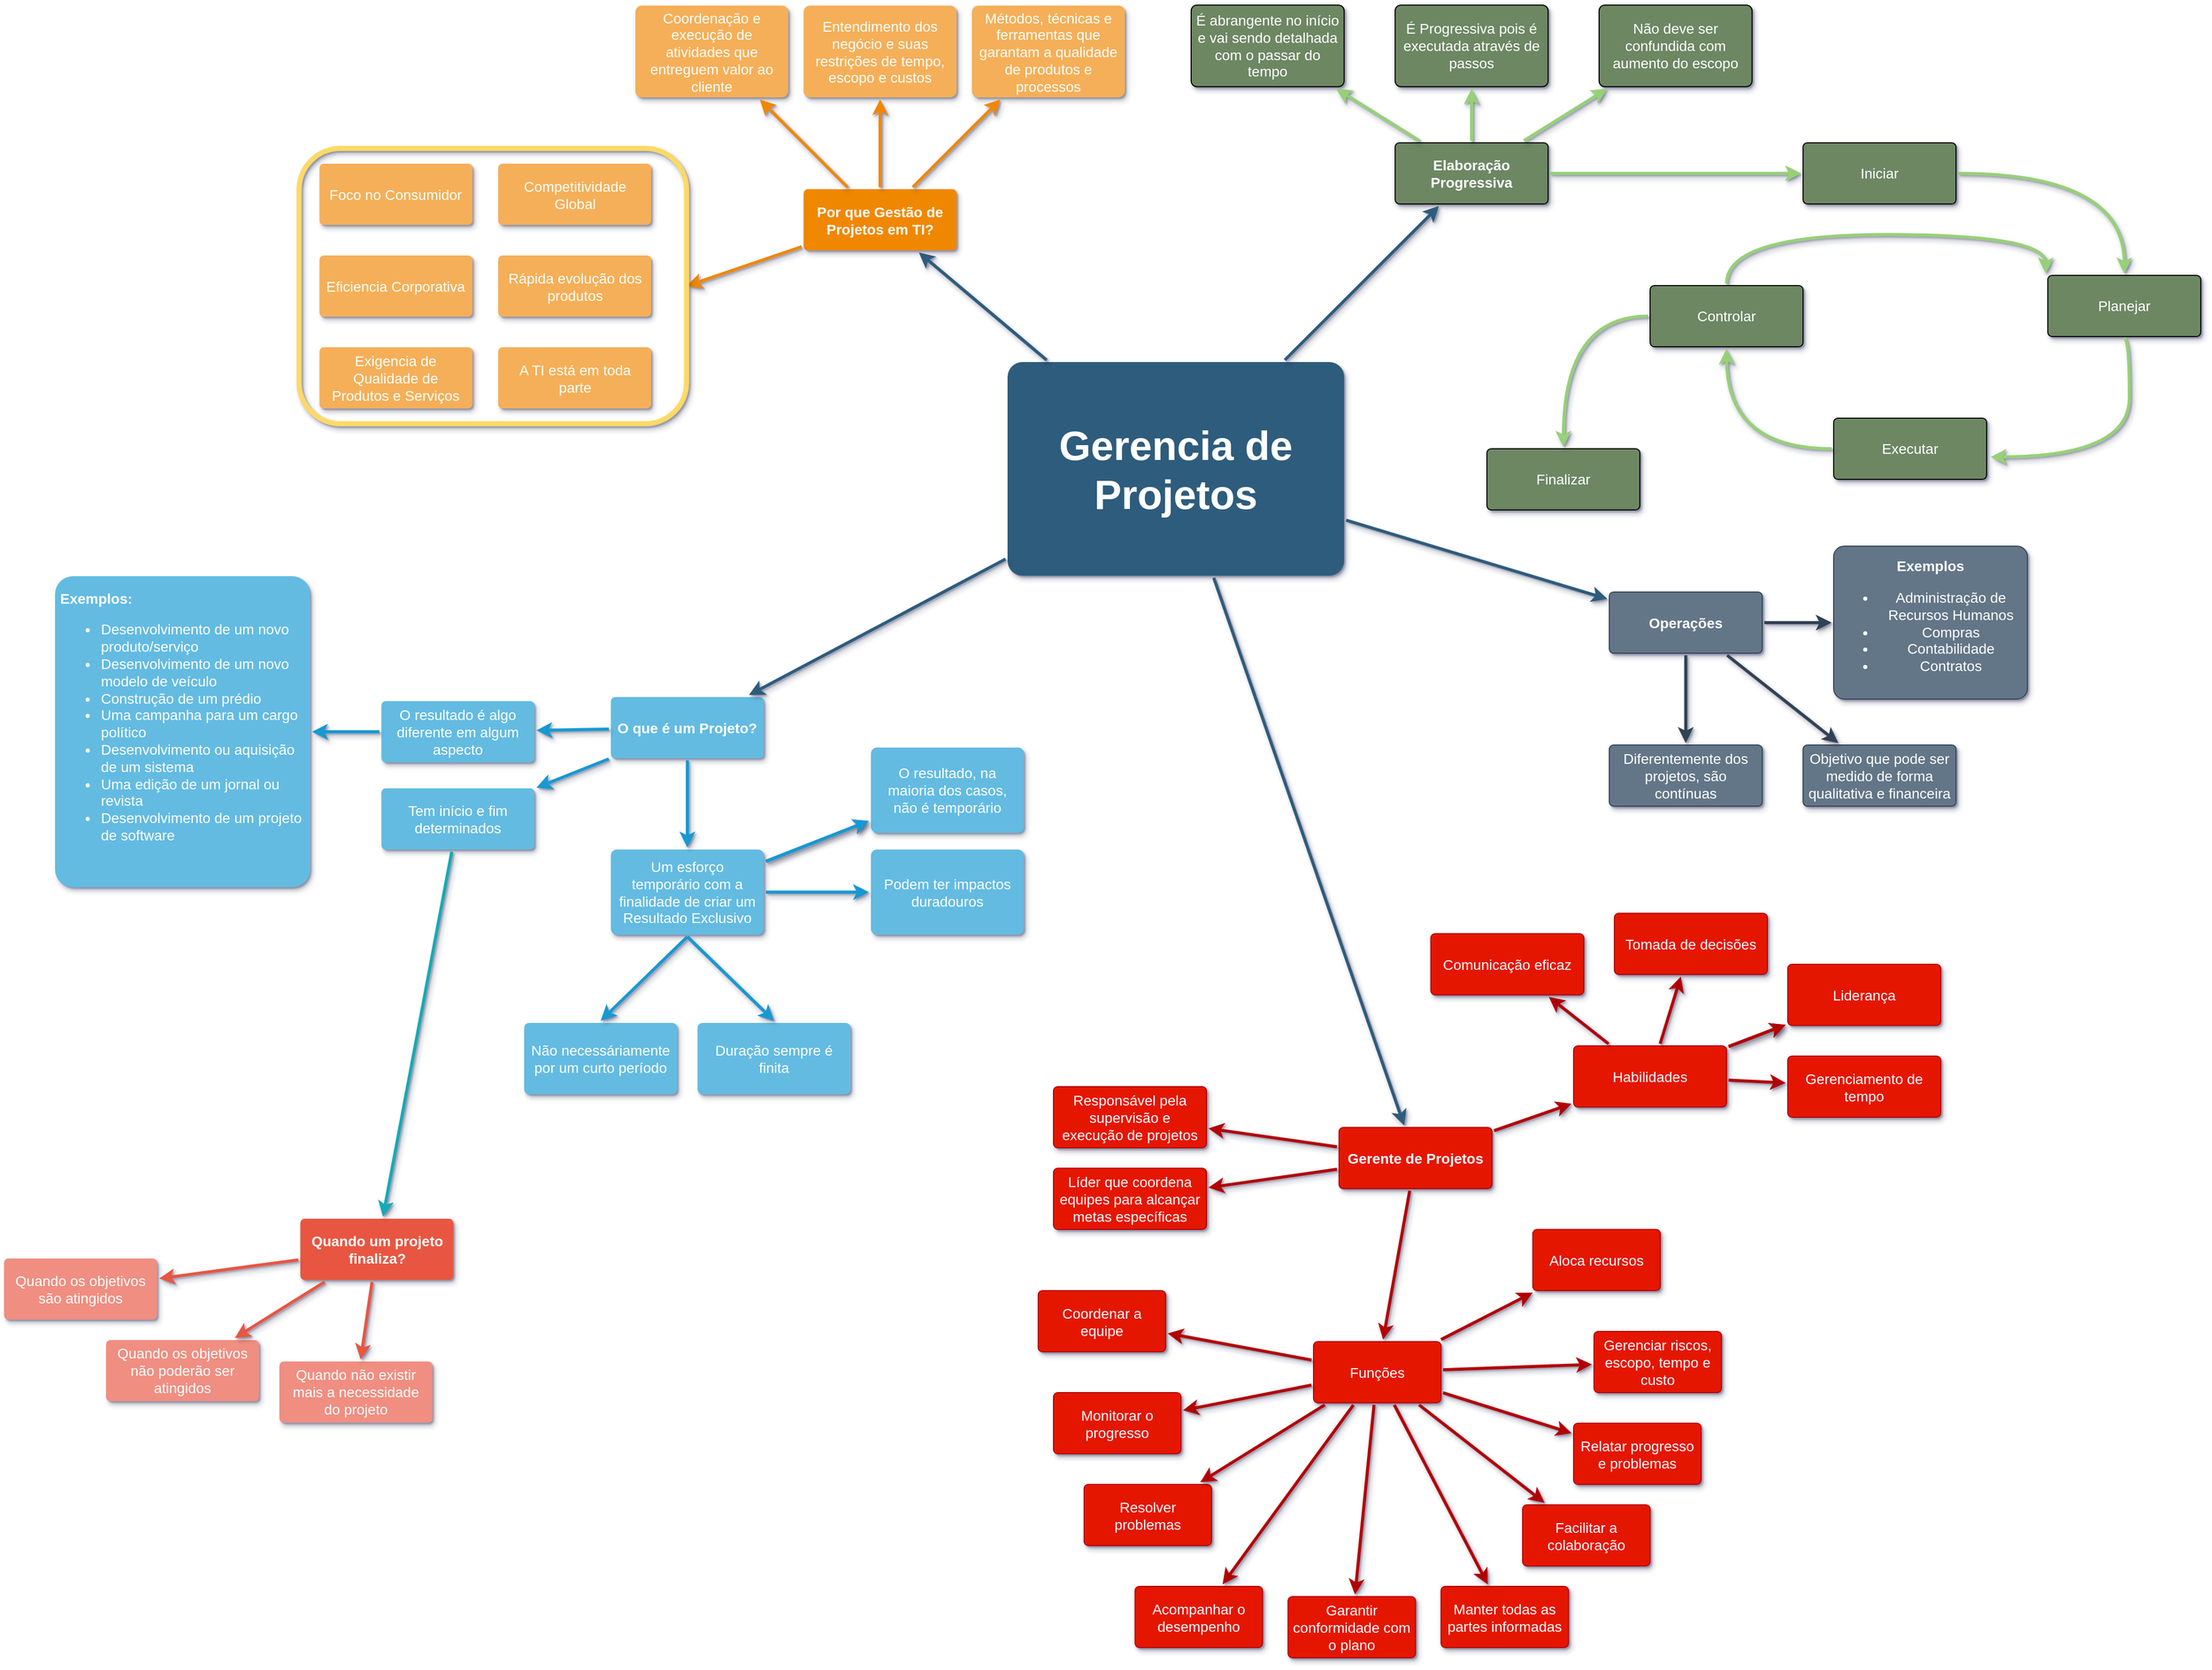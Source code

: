 <mxfile version="22.1.18" type="device">
  <diagram id="6a731a19-8d31-9384-78a2-239565b7b9f0" name="Page-1">
    <mxGraphModel dx="2989" dy="1757" grid="1" gridSize="10" guides="1" tooltips="1" connect="1" arrows="1" fold="1" page="1" pageScale="1" pageWidth="1169" pageHeight="827" background="none" math="0" shadow="1">
      <root>
        <mxCell id="0" />
        <mxCell id="1" parent="0" />
        <mxCell id="1764" value="Por que Gestão de Projetos em TI?" style="rounded=1;whiteSpace=wrap;html=1;shadow=1;labelBackgroundColor=none;strokeColor=none;strokeWidth=3;fillColor=#F08705;fontFamily=Helvetica;fontSize=14;fontColor=#FFFFFF;align=center;spacing=5;fontStyle=1;arcSize=7;perimeterSpacing=2;" parent="1" vertex="1">
          <mxGeometry x="-266" y="-619.5" width="150" height="60" as="geometry" />
        </mxCell>
        <mxCell id="1765" value="Entendimento dos negócio e suas restrições de tempo, escopo e custos" style="rounded=1;whiteSpace=wrap;html=1;shadow=1;labelBackgroundColor=none;strokeColor=none;strokeWidth=3;fillColor=#f5af58;fontFamily=Helvetica;fontSize=14;fontColor=#FFFFFF;align=center;spacing=5;arcSize=7;perimeterSpacing=2;" parent="1" vertex="1">
          <mxGeometry x="-266" y="-799.5" width="150" height="90" as="geometry" />
        </mxCell>
        <mxCell id="1766" value="" style="edgeStyle=none;rounded=0;jumpStyle=none;html=1;shadow=1;labelBackgroundColor=none;startArrow=none;startFill=0;endArrow=classic;endFill=1;jettySize=auto;orthogonalLoop=1;strokeColor=#F08705;strokeWidth=3;fontFamily=Helvetica;fontSize=14;fontColor=#FFFFFF;spacing=5;" parent="1" source="1764" target="1765" edge="1">
          <mxGeometry relative="1" as="geometry" />
        </mxCell>
        <mxCell id="1767" value="Coordenação e execução de atividades que entreguem valor ao cliente" style="rounded=1;whiteSpace=wrap;html=1;shadow=1;labelBackgroundColor=none;strokeColor=none;strokeWidth=3;fillColor=#f5af58;fontFamily=Helvetica;fontSize=14;fontColor=#FFFFFF;align=center;spacing=5;arcSize=7;perimeterSpacing=2;" parent="1" vertex="1">
          <mxGeometry x="-431" y="-799.5" width="150" height="90" as="geometry" />
        </mxCell>
        <mxCell id="1768" value="" style="edgeStyle=none;rounded=0;jumpStyle=none;html=1;shadow=1;labelBackgroundColor=none;startArrow=none;startFill=0;endArrow=classic;endFill=1;jettySize=auto;orthogonalLoop=1;strokeColor=#F08705;strokeWidth=3;fontFamily=Helvetica;fontSize=14;fontColor=#FFFFFF;spacing=5;" parent="1" source="1764" target="1767" edge="1">
          <mxGeometry relative="1" as="geometry" />
        </mxCell>
        <mxCell id="1770" value="" style="edgeStyle=none;rounded=0;jumpStyle=none;html=1;shadow=1;labelBackgroundColor=none;startArrow=none;startFill=0;endArrow=classic;endFill=1;jettySize=auto;orthogonalLoop=1;strokeColor=#F08705;strokeWidth=3;fontFamily=Helvetica;fontSize=14;fontColor=#FFFFFF;spacing=5;entryX=1;entryY=0.5;entryDx=0;entryDy=0;" parent="1" source="1764" target="CjOY5OqXpWPELGiu66PR-1822" edge="1">
          <mxGeometry relative="1" as="geometry" />
        </mxCell>
        <mxCell id="CjOY5OqXpWPELGiu66PR-1823" value="" style="group;shadow=1;" vertex="1" connectable="0" parent="1">
          <mxGeometry x="-760.75" y="-659.5" width="380" height="270" as="geometry" />
        </mxCell>
        <mxCell id="1769" value="A TI está em toda parte" style="rounded=1;whiteSpace=wrap;html=1;shadow=1;labelBackgroundColor=none;strokeColor=none;strokeWidth=3;fillColor=#f5af58;fontFamily=Helvetica;fontSize=14;fontColor=#FFFFFF;align=center;spacing=5;arcSize=7;perimeterSpacing=2;" parent="CjOY5OqXpWPELGiu66PR-1823" vertex="1">
          <mxGeometry x="195.25" y="195" width="150" height="60" as="geometry" />
        </mxCell>
        <mxCell id="CjOY5OqXpWPELGiu66PR-1817" value="Rápida evolução dos produtos" style="rounded=1;whiteSpace=wrap;html=1;shadow=1;labelBackgroundColor=none;strokeColor=none;strokeWidth=3;fillColor=#f5af58;fontFamily=Helvetica;fontSize=14;fontColor=#FFFFFF;align=center;spacing=5;arcSize=7;perimeterSpacing=2;" vertex="1" parent="CjOY5OqXpWPELGiu66PR-1823">
          <mxGeometry x="195.25" y="105" width="150" height="60" as="geometry" />
        </mxCell>
        <mxCell id="CjOY5OqXpWPELGiu66PR-1818" value="Competitividade Global" style="rounded=1;whiteSpace=wrap;html=1;shadow=1;labelBackgroundColor=none;strokeColor=none;strokeWidth=3;fillColor=#f5af58;fontFamily=Helvetica;fontSize=14;fontColor=#FFFFFF;align=center;spacing=5;arcSize=7;perimeterSpacing=2;" vertex="1" parent="CjOY5OqXpWPELGiu66PR-1823">
          <mxGeometry x="195.25" y="15" width="150" height="60" as="geometry" />
        </mxCell>
        <mxCell id="CjOY5OqXpWPELGiu66PR-1819" value="Exigencia de Qualidade de Produtos e Serviços" style="rounded=1;whiteSpace=wrap;html=1;shadow=1;labelBackgroundColor=none;strokeColor=none;strokeWidth=3;fillColor=#f5af58;fontFamily=Helvetica;fontSize=14;fontColor=#FFFFFF;align=center;spacing=5;arcSize=7;perimeterSpacing=2;" vertex="1" parent="CjOY5OqXpWPELGiu66PR-1823">
          <mxGeometry x="20" y="195" width="150" height="60" as="geometry" />
        </mxCell>
        <mxCell id="CjOY5OqXpWPELGiu66PR-1820" value="Eficiencia Corporativa" style="rounded=1;whiteSpace=wrap;html=1;shadow=1;labelBackgroundColor=none;strokeColor=none;strokeWidth=3;fillColor=#f5af58;fontFamily=Helvetica;fontSize=14;fontColor=#FFFFFF;align=center;spacing=5;arcSize=7;perimeterSpacing=2;" vertex="1" parent="CjOY5OqXpWPELGiu66PR-1823">
          <mxGeometry x="20" y="105" width="150" height="60" as="geometry" />
        </mxCell>
        <mxCell id="CjOY5OqXpWPELGiu66PR-1821" value="Foco no Consumidor" style="rounded=1;whiteSpace=wrap;html=1;shadow=1;labelBackgroundColor=none;strokeColor=none;strokeWidth=3;fillColor=#f5af58;fontFamily=Helvetica;fontSize=14;fontColor=#FFFFFF;align=center;spacing=5;arcSize=7;perimeterSpacing=2;" vertex="1" parent="CjOY5OqXpWPELGiu66PR-1823">
          <mxGeometry x="20" y="15" width="150" height="60" as="geometry" />
        </mxCell>
        <mxCell id="CjOY5OqXpWPELGiu66PR-1822" value="" style="rounded=1;whiteSpace=wrap;html=1;fontFamily=Helvetica;fontSize=14;fontColor=#FFFFFF;fillColor=none;strokeColor=#FFD966;strokeWidth=5;shadow=1;" vertex="1" parent="CjOY5OqXpWPELGiu66PR-1823">
          <mxGeometry width="380" height="270" as="geometry" />
        </mxCell>
        <mxCell id="CjOY5OqXpWPELGiu66PR-1826" value="Métodos, técnicas e ferramentas que garantam a qualidade de produtos e processos" style="rounded=1;whiteSpace=wrap;html=1;shadow=1;labelBackgroundColor=none;strokeColor=none;strokeWidth=3;fillColor=#f5af58;fontFamily=Helvetica;fontSize=14;fontColor=#FFFFFF;align=center;spacing=5;arcSize=7;perimeterSpacing=2;" vertex="1" parent="1">
          <mxGeometry x="-101" y="-799.5" width="150" height="90" as="geometry" />
        </mxCell>
        <mxCell id="CjOY5OqXpWPELGiu66PR-1827" style="edgeStyle=none;shape=connector;rounded=0;jumpStyle=none;orthogonalLoop=1;jettySize=auto;html=1;shadow=1;labelBackgroundColor=none;strokeColor=#F08705;strokeWidth=3;align=center;verticalAlign=middle;spacing=5;fontFamily=Helvetica;fontSize=14;fontColor=#FFFFFF;startArrow=none;startFill=0;endArrow=classic;fillColor=#b0e3e6;endFill=1;" edge="1" parent="1" source="1764" target="CjOY5OqXpWPELGiu66PR-1826">
          <mxGeometry relative="1" as="geometry" />
        </mxCell>
        <mxCell id="CjOY5OqXpWPELGiu66PR-1829" value="" style="group;shadow=1;" vertex="1" connectable="0" parent="1">
          <mxGeometry x="114" y="-800" width="990" height="590" as="geometry" />
        </mxCell>
        <mxCell id="1771" value="Elaboração Progressiva" style="rounded=1;whiteSpace=wrap;html=1;shadow=1;labelBackgroundColor=none;strokeColor=default;strokeWidth=1;fillColor=#6d8764;fontFamily=Helvetica;fontSize=14;align=center;spacing=5;fontStyle=1;arcSize=7;perimeterSpacing=2;fontColor=#ffffff;" parent="CjOY5OqXpWPELGiu66PR-1829" vertex="1">
          <mxGeometry x="200" y="135.0" width="150" height="60" as="geometry" />
        </mxCell>
        <mxCell id="1772" value="Iniciar" style="rounded=1;whiteSpace=wrap;html=1;shadow=1;labelBackgroundColor=none;strokeColor=default;strokeWidth=1;fillColor=#6d8764;fontFamily=Helvetica;fontSize=14;align=center;spacing=5;fontStyle=0;arcSize=7;perimeterSpacing=2;fontColor=#ffffff;" parent="CjOY5OqXpWPELGiu66PR-1829" vertex="1">
          <mxGeometry x="600" y="135" width="150" height="60" as="geometry" />
        </mxCell>
        <mxCell id="1773" value="" style="edgeStyle=orthogonalEdgeStyle;rounded=1;jumpStyle=none;html=1;shadow=1;labelBackgroundColor=none;startArrow=none;startFill=0;jettySize=auto;orthogonalLoop=1;strokeColor=#97D077;strokeWidth=3;fontFamily=Helvetica;fontSize=14;fontColor=#FFFFFF;spacing=5;fontStyle=1;fillColor=#6d8764;curved=1;exitX=1;exitY=0.5;exitDx=0;exitDy=0;" parent="CjOY5OqXpWPELGiu66PR-1829" source="1771" target="1772" edge="1">
          <mxGeometry relative="1" as="geometry">
            <mxPoint x="422" y="130.5" as="sourcePoint" />
          </mxGeometry>
        </mxCell>
        <mxCell id="1774" value="Planejar" style="rounded=1;whiteSpace=wrap;html=1;shadow=1;labelBackgroundColor=none;strokeColor=default;strokeWidth=1;fillColor=#6d8764;fontFamily=Helvetica;fontSize=14;align=center;spacing=5;fontStyle=0;arcSize=7;perimeterSpacing=2;fontColor=#ffffff;" parent="CjOY5OqXpWPELGiu66PR-1829" vertex="1">
          <mxGeometry x="840" y="265" width="150" height="60" as="geometry" />
        </mxCell>
        <mxCell id="CjOY5OqXpWPELGiu66PR-1795" style="edgeStyle=orthogonalEdgeStyle;shape=connector;rounded=1;jumpStyle=none;orthogonalLoop=1;jettySize=auto;html=1;shadow=1;labelBackgroundColor=none;strokeColor=#97D077;strokeWidth=3;align=center;verticalAlign=middle;spacing=5;fontFamily=Helvetica;fontSize=14;fontColor=#FFFFFF;startArrow=none;startFill=0;endArrow=classic;fillColor=#6d8764;exitX=1;exitY=0.5;exitDx=0;exitDy=0;curved=1;" edge="1" parent="CjOY5OqXpWPELGiu66PR-1829" source="1772" target="1774">
          <mxGeometry relative="1" as="geometry" />
        </mxCell>
        <mxCell id="CjOY5OqXpWPELGiu66PR-1796" value="Executar" style="rounded=1;whiteSpace=wrap;html=1;shadow=1;labelBackgroundColor=none;strokeColor=default;strokeWidth=1;fillColor=#6d8764;fontFamily=Helvetica;fontSize=14;align=center;spacing=5;fontStyle=0;arcSize=7;perimeterSpacing=2;glass=0;fontColor=#ffffff;" vertex="1" parent="CjOY5OqXpWPELGiu66PR-1829">
          <mxGeometry x="630" y="405" width="150" height="60" as="geometry" />
        </mxCell>
        <mxCell id="CjOY5OqXpWPELGiu66PR-1805" style="edgeStyle=orthogonalEdgeStyle;shape=connector;curved=1;rounded=1;jumpStyle=none;orthogonalLoop=1;jettySize=auto;html=1;entryX=0;entryY=0;entryDx=0;entryDy=0;shadow=1;labelBackgroundColor=none;strokeColor=#97D077;strokeWidth=3;align=center;verticalAlign=middle;spacing=5;fontFamily=Helvetica;fontSize=14;fontColor=#FFFFFF;startArrow=none;startFill=0;endArrow=classic;fillColor=#6d8764;exitX=0.5;exitY=0;exitDx=0;exitDy=0;" edge="1" parent="CjOY5OqXpWPELGiu66PR-1829" source="CjOY5OqXpWPELGiu66PR-1802" target="1774">
          <mxGeometry relative="1" as="geometry">
            <Array as="points">
              <mxPoint x="525" y="225" />
              <mxPoint x="838" y="225" />
            </Array>
          </mxGeometry>
        </mxCell>
        <mxCell id="CjOY5OqXpWPELGiu66PR-1802" value="Controlar" style="rounded=1;whiteSpace=wrap;html=1;shadow=1;labelBackgroundColor=none;strokeColor=default;strokeWidth=1;fillColor=#6d8764;fontFamily=Helvetica;fontSize=14;align=center;spacing=5;fontStyle=0;arcSize=7;perimeterSpacing=2;glass=0;fontColor=#ffffff;" vertex="1" parent="CjOY5OqXpWPELGiu66PR-1829">
          <mxGeometry x="450" y="275" width="150" height="60" as="geometry" />
        </mxCell>
        <mxCell id="CjOY5OqXpWPELGiu66PR-1803" value="" style="edgeStyle=orthogonalEdgeStyle;shape=connector;curved=1;rounded=1;jumpStyle=none;orthogonalLoop=1;jettySize=auto;html=1;shadow=1;labelBackgroundColor=none;strokeColor=#97D077;strokeWidth=3;align=center;verticalAlign=middle;spacing=5;fontFamily=Helvetica;fontSize=14;fontColor=#FFFFFF;startArrow=none;startFill=0;endArrow=classic;fillColor=#6d8764;" edge="1" parent="CjOY5OqXpWPELGiu66PR-1829" source="CjOY5OqXpWPELGiu66PR-1796" target="CjOY5OqXpWPELGiu66PR-1802">
          <mxGeometry relative="1" as="geometry" />
        </mxCell>
        <mxCell id="CjOY5OqXpWPELGiu66PR-1804" style="edgeStyle=orthogonalEdgeStyle;shape=connector;curved=1;rounded=1;jumpStyle=none;orthogonalLoop=1;jettySize=auto;html=1;entryX=1.013;entryY=0.625;entryDx=0;entryDy=0;entryPerimeter=0;shadow=1;labelBackgroundColor=none;strokeColor=#97D077;strokeWidth=3;align=center;verticalAlign=middle;spacing=5;fontFamily=Helvetica;fontSize=14;fontColor=#FFFFFF;startArrow=none;startFill=0;endArrow=classic;fillColor=#6d8764;exitX=0.5;exitY=1;exitDx=0;exitDy=0;" edge="1" parent="CjOY5OqXpWPELGiu66PR-1829" source="1774" target="CjOY5OqXpWPELGiu66PR-1796">
          <mxGeometry relative="1" as="geometry">
            <Array as="points">
              <mxPoint x="920" y="327" />
              <mxPoint x="920" y="443" />
            </Array>
          </mxGeometry>
        </mxCell>
        <mxCell id="CjOY5OqXpWPELGiu66PR-1806" value="Finalizar" style="rounded=1;whiteSpace=wrap;html=1;shadow=1;labelBackgroundColor=none;strokeColor=default;strokeWidth=1;fillColor=#6d8764;fontFamily=Helvetica;fontSize=14;align=center;spacing=5;fontStyle=0;arcSize=7;perimeterSpacing=2;glass=0;fontColor=#ffffff;" vertex="1" parent="CjOY5OqXpWPELGiu66PR-1829">
          <mxGeometry x="290" y="435" width="150" height="60" as="geometry" />
        </mxCell>
        <mxCell id="CjOY5OqXpWPELGiu66PR-1807" value="" style="edgeStyle=orthogonalEdgeStyle;shape=connector;curved=1;rounded=1;jumpStyle=none;orthogonalLoop=1;jettySize=auto;html=1;shadow=1;labelBackgroundColor=none;strokeColor=#97D077;strokeWidth=3;align=center;verticalAlign=middle;spacing=5;fontFamily=Helvetica;fontSize=14;fontColor=#FFFFFF;startArrow=none;startFill=0;endArrow=classic;fillColor=#6d8764;" edge="1" parent="CjOY5OqXpWPELGiu66PR-1829" source="CjOY5OqXpWPELGiu66PR-1802" target="CjOY5OqXpWPELGiu66PR-1806">
          <mxGeometry relative="1" as="geometry" />
        </mxCell>
        <mxCell id="CjOY5OqXpWPELGiu66PR-1808" value="É abrangente no início e vai sendo detalhada com o passar do tempo" style="rounded=1;whiteSpace=wrap;html=1;shadow=1;labelBackgroundColor=none;strokeColor=default;strokeWidth=1;fillColor=#6d8764;fontFamily=Helvetica;fontSize=14;align=center;spacing=5;fontStyle=0;arcSize=7;perimeterSpacing=2;fontColor=#ffffff;" vertex="1" parent="CjOY5OqXpWPELGiu66PR-1829">
          <mxGeometry width="150" height="80" as="geometry" />
        </mxCell>
        <mxCell id="CjOY5OqXpWPELGiu66PR-1809" value="" style="shape=connector;rounded=1;jumpStyle=none;orthogonalLoop=1;jettySize=auto;html=1;shadow=1;labelBackgroundColor=none;strokeColor=#97D077;strokeWidth=3;align=center;verticalAlign=middle;spacing=5;fontFamily=Helvetica;fontSize=14;fontColor=#FFFFFF;startArrow=none;startFill=0;endArrow=classic;fillColor=#6d8764;" edge="1" parent="CjOY5OqXpWPELGiu66PR-1829" source="1771" target="CjOY5OqXpWPELGiu66PR-1808">
          <mxGeometry relative="1" as="geometry" />
        </mxCell>
        <mxCell id="CjOY5OqXpWPELGiu66PR-1811" value="É Progressiva pois é executada através de passos" style="rounded=1;whiteSpace=wrap;html=1;shadow=1;labelBackgroundColor=none;strokeColor=default;strokeWidth=1;fillColor=#6d8764;fontFamily=Helvetica;fontSize=14;align=center;spacing=5;fontStyle=0;arcSize=7;perimeterSpacing=2;fontColor=#ffffff;" vertex="1" parent="CjOY5OqXpWPELGiu66PR-1829">
          <mxGeometry x="200" width="150" height="80" as="geometry" />
        </mxCell>
        <mxCell id="CjOY5OqXpWPELGiu66PR-1813" value="Não deve ser confundida com aumento do escopo" style="rounded=1;whiteSpace=wrap;html=1;shadow=1;labelBackgroundColor=none;strokeColor=default;strokeWidth=1;fillColor=#6d8764;fontFamily=Helvetica;fontSize=14;align=center;spacing=5;fontStyle=0;arcSize=7;perimeterSpacing=2;fontColor=#ffffff;" vertex="1" parent="CjOY5OqXpWPELGiu66PR-1829">
          <mxGeometry x="400" width="150" height="80" as="geometry" />
        </mxCell>
        <mxCell id="CjOY5OqXpWPELGiu66PR-1810" style="edgeStyle=none;shape=connector;rounded=1;jumpStyle=none;orthogonalLoop=1;jettySize=auto;html=1;shadow=1;labelBackgroundColor=none;strokeColor=#97D077;strokeWidth=3;align=center;verticalAlign=middle;spacing=5;fontFamily=Helvetica;fontSize=14;fontColor=#FFFFFF;startArrow=none;startFill=0;endArrow=classic;fillColor=#6d8764;" edge="1" parent="CjOY5OqXpWPELGiu66PR-1829" source="1771" target="CjOY5OqXpWPELGiu66PR-1811">
          <mxGeometry relative="1" as="geometry">
            <mxPoint x="530" y="80" as="targetPoint" />
          </mxGeometry>
        </mxCell>
        <mxCell id="CjOY5OqXpWPELGiu66PR-1814" style="edgeStyle=none;shape=connector;rounded=1;jumpStyle=none;orthogonalLoop=1;jettySize=auto;html=1;shadow=1;labelBackgroundColor=none;strokeColor=#97D077;strokeWidth=3;align=center;verticalAlign=middle;spacing=5;fontFamily=Helvetica;fontSize=14;fontColor=#FFFFFF;startArrow=none;startFill=0;endArrow=classic;fillColor=#6d8764;" edge="1" parent="CjOY5OqXpWPELGiu66PR-1829" source="1771" target="CjOY5OqXpWPELGiu66PR-1813">
          <mxGeometry relative="1" as="geometry" />
        </mxCell>
        <mxCell id="1749" value="&lt;font style=&quot;font-size: 40px;&quot;&gt;Gerencia de Projetos&lt;/font&gt;" style="rounded=1;whiteSpace=wrap;html=1;shadow=1;labelBackgroundColor=none;strokeColor=none;strokeWidth=3;fillColor=#2F5B7C;fontFamily=Helvetica;fontSize=16;fontColor=#FFFFFF;align=center;fontStyle=1;spacing=5;arcSize=7;perimeterSpacing=2;" parent="CjOY5OqXpWPELGiu66PR-1829" vertex="1">
          <mxGeometry x="-180" y="350" width="330" height="209.5" as="geometry" />
        </mxCell>
        <mxCell id="1746" value="" style="edgeStyle=none;rounded=0;jumpStyle=none;html=1;shadow=1;labelBackgroundColor=none;startArrow=none;startFill=0;endArrow=classic;endFill=1;jettySize=auto;orthogonalLoop=1;strokeColor=#2F5B7C;strokeWidth=3;fontFamily=Helvetica;fontSize=16;fontColor=#23445D;spacing=5;" parent="CjOY5OqXpWPELGiu66PR-1829" source="1749" target="1771" edge="1">
          <mxGeometry relative="1" as="geometry" />
        </mxCell>
        <mxCell id="1745" value="" style="edgeStyle=none;rounded=0;jumpStyle=none;html=1;shadow=1;labelBackgroundColor=none;startArrow=none;startFill=0;endArrow=classic;endFill=1;jettySize=auto;orthogonalLoop=1;strokeColor=#2F5B7C;strokeWidth=3;fontFamily=Helvetica;fontSize=16;fontColor=#23445D;spacing=5;" parent="1" source="1749" target="1764" edge="1">
          <mxGeometry relative="1" as="geometry" />
        </mxCell>
        <mxCell id="CjOY5OqXpWPELGiu66PR-1841" value="" style="group" vertex="1" connectable="0" parent="1">
          <mxGeometry x="524" y="-269.5" width="410" height="255" as="geometry" />
        </mxCell>
        <mxCell id="CjOY5OqXpWPELGiu66PR-1830" value="Operações" style="rounded=1;whiteSpace=wrap;html=1;shadow=1;labelBackgroundColor=none;strokeColor=#314354;strokeWidth=1;fillColor=#647687;fontFamily=Helvetica;fontSize=14;fontColor=#ffffff;align=center;spacing=5;fontStyle=1;arcSize=7;perimeterSpacing=2;" vertex="1" parent="CjOY5OqXpWPELGiu66PR-1841">
          <mxGeometry y="45.0" width="150" height="60" as="geometry" />
        </mxCell>
        <mxCell id="CjOY5OqXpWPELGiu66PR-1832" value="Diferentemente dos projetos, são contínuas" style="rounded=1;whiteSpace=wrap;html=1;shadow=1;labelBackgroundColor=none;strokeColor=#314354;strokeWidth=1;fillColor=#647687;fontFamily=Helvetica;fontSize=14;fontColor=#ffffff;align=center;spacing=5;fontStyle=0;arcSize=7;perimeterSpacing=2;glass=0;" vertex="1" parent="CjOY5OqXpWPELGiu66PR-1841">
          <mxGeometry y="195" width="150" height="60" as="geometry" />
        </mxCell>
        <mxCell id="CjOY5OqXpWPELGiu66PR-1835" style="edgeStyle=none;shape=connector;rounded=1;jumpStyle=none;orthogonalLoop=1;jettySize=auto;html=1;shadow=1;labelBackgroundColor=none;strokeColor=#314354;strokeWidth=3;align=center;verticalAlign=middle;spacing=5;fontFamily=Helvetica;fontSize=14;fontColor=#FFFFFF;startArrow=none;startFill=0;endArrow=classic;fillColor=#647687;" edge="1" parent="CjOY5OqXpWPELGiu66PR-1841" source="CjOY5OqXpWPELGiu66PR-1830" target="CjOY5OqXpWPELGiu66PR-1832">
          <mxGeometry relative="1" as="geometry" />
        </mxCell>
        <mxCell id="CjOY5OqXpWPELGiu66PR-1836" value="Objetivo que pode ser medido de forma qualitativa e financeira" style="rounded=1;whiteSpace=wrap;html=1;shadow=1;labelBackgroundColor=none;strokeColor=#314354;strokeWidth=1;fillColor=#647687;fontFamily=Helvetica;fontSize=14;fontColor=#ffffff;align=center;spacing=5;fontStyle=0;arcSize=7;perimeterSpacing=2;glass=0;" vertex="1" parent="CjOY5OqXpWPELGiu66PR-1841">
          <mxGeometry x="190" y="195" width="150" height="60" as="geometry" />
        </mxCell>
        <mxCell id="CjOY5OqXpWPELGiu66PR-1837" style="edgeStyle=none;shape=connector;rounded=1;jumpStyle=none;orthogonalLoop=1;jettySize=auto;html=1;shadow=1;labelBackgroundColor=none;strokeColor=#314354;strokeWidth=3;align=center;verticalAlign=middle;spacing=5;fontFamily=Helvetica;fontSize=14;fontColor=#FFFFFF;startArrow=none;startFill=0;endArrow=classic;fillColor=#647687;" edge="1" parent="CjOY5OqXpWPELGiu66PR-1841" source="CjOY5OqXpWPELGiu66PR-1830" target="CjOY5OqXpWPELGiu66PR-1836">
          <mxGeometry relative="1" as="geometry" />
        </mxCell>
        <mxCell id="CjOY5OqXpWPELGiu66PR-1838" value="&lt;b&gt;Exemplos&lt;/b&gt;&lt;br&gt;&lt;ul&gt;&lt;li&gt;Administração de Recursos Humanos&lt;/li&gt;&lt;li&gt;Compras&lt;/li&gt;&lt;li&gt;Contabilidade&lt;/li&gt;&lt;li&gt;Contratos&lt;/li&gt;&lt;/ul&gt;" style="rounded=1;whiteSpace=wrap;html=1;shadow=1;labelBackgroundColor=none;strokeColor=#314354;strokeWidth=1;fillColor=#647687;fontFamily=Helvetica;fontSize=14;fontColor=#ffffff;align=center;spacing=5;fontStyle=0;arcSize=7;perimeterSpacing=2;glass=0;" vertex="1" parent="CjOY5OqXpWPELGiu66PR-1841">
          <mxGeometry x="220" width="190" height="150" as="geometry" />
        </mxCell>
        <mxCell id="CjOY5OqXpWPELGiu66PR-1839" style="edgeStyle=none;shape=connector;rounded=1;jumpStyle=none;orthogonalLoop=1;jettySize=auto;html=1;shadow=1;labelBackgroundColor=none;strokeColor=#314354;strokeWidth=3;align=center;verticalAlign=middle;spacing=5;fontFamily=Helvetica;fontSize=14;fontColor=#FFFFFF;startArrow=none;startFill=0;endArrow=classic;fillColor=#647687;" edge="1" parent="CjOY5OqXpWPELGiu66PR-1841" source="CjOY5OqXpWPELGiu66PR-1830" target="CjOY5OqXpWPELGiu66PR-1838">
          <mxGeometry relative="1" as="geometry" />
        </mxCell>
        <mxCell id="CjOY5OqXpWPELGiu66PR-1831" style="edgeStyle=none;shape=connector;rounded=0;jumpStyle=none;orthogonalLoop=1;jettySize=auto;html=1;shadow=1;labelBackgroundColor=none;strokeColor=#2F5B7C;strokeWidth=3;align=center;verticalAlign=middle;spacing=5;fontFamily=Helvetica;fontSize=16;fontColor=#23445D;startArrow=none;startFill=0;endArrow=classic;endFill=1;fillColor=#b0e3e6;" edge="1" parent="1" source="1749" target="CjOY5OqXpWPELGiu66PR-1830">
          <mxGeometry relative="1" as="geometry" />
        </mxCell>
        <mxCell id="CjOY5OqXpWPELGiu66PR-1843" style="rounded=0;orthogonalLoop=1;jettySize=auto;html=1;fontFamily=Helvetica;fontSize=16;fontColor=#23445D;labelBackgroundColor=none;strokeColor=#2F5B7C;shadow=1;strokeWidth=3;spacing=5;startArrow=none;startFill=0;endFill=1;fillColor=#b0e3e6;" edge="1" parent="1" source="1749" target="CjOY5OqXpWPELGiu66PR-1842">
          <mxGeometry relative="1" as="geometry" />
        </mxCell>
        <mxCell id="CjOY5OqXpWPELGiu66PR-1889" value="" style="group" vertex="1" connectable="0" parent="1">
          <mxGeometry x="-36" y="90.5" width="885" height="730" as="geometry" />
        </mxCell>
        <mxCell id="CjOY5OqXpWPELGiu66PR-1842" value="Gerente de Projetos" style="rounded=1;whiteSpace=wrap;html=1;shadow=1;labelBackgroundColor=none;strokeColor=#B20000;strokeWidth=1;fillColor=#e51400;fontFamily=Helvetica;fontSize=14;fontColor=#ffffff;align=center;spacing=5;fontStyle=1;arcSize=7;perimeterSpacing=2;glass=0;" vertex="1" parent="CjOY5OqXpWPELGiu66PR-1889">
          <mxGeometry x="295" y="210" width="150" height="60" as="geometry" />
        </mxCell>
        <mxCell id="CjOY5OqXpWPELGiu66PR-1846" value="&lt;span style=&quot;font-weight: normal;&quot;&gt;Responsável pela supervisão e execução de projetos&lt;/span&gt;" style="rounded=1;whiteSpace=wrap;html=1;shadow=1;labelBackgroundColor=none;strokeColor=#B20000;strokeWidth=1;fillColor=#e51400;fontFamily=Helvetica;fontSize=14;fontColor=#ffffff;align=center;spacing=5;fontStyle=1;arcSize=7;perimeterSpacing=2;glass=0;" vertex="1" parent="CjOY5OqXpWPELGiu66PR-1889">
          <mxGeometry x="15" y="170" width="150" height="60" as="geometry" />
        </mxCell>
        <mxCell id="CjOY5OqXpWPELGiu66PR-1847" value="" style="edgeStyle=none;shape=connector;rounded=0;orthogonalLoop=1;jettySize=auto;html=1;shadow=1;labelBackgroundColor=none;strokeColor=#B20000;strokeWidth=3;align=center;verticalAlign=middle;spacing=5;fontFamily=Helvetica;fontSize=14;fontColor=#FFFFFF;startArrow=none;startFill=0;endArrow=classic;endFill=1;fillColor=#e51400;" edge="1" parent="CjOY5OqXpWPELGiu66PR-1889" source="CjOY5OqXpWPELGiu66PR-1842" target="CjOY5OqXpWPELGiu66PR-1846">
          <mxGeometry relative="1" as="geometry" />
        </mxCell>
        <mxCell id="CjOY5OqXpWPELGiu66PR-1848" value="&lt;span style=&quot;font-weight: normal;&quot;&gt;Líder que coordena equipes para alcançar metas específicas&lt;/span&gt;" style="rounded=1;whiteSpace=wrap;html=1;shadow=1;labelBackgroundColor=none;strokeColor=#B20000;strokeWidth=1;fillColor=#e51400;fontFamily=Helvetica;fontSize=14;fontColor=#ffffff;align=center;spacing=5;fontStyle=1;arcSize=7;perimeterSpacing=2;glass=0;" vertex="1" parent="CjOY5OqXpWPELGiu66PR-1889">
          <mxGeometry x="15" y="250" width="150" height="60" as="geometry" />
        </mxCell>
        <mxCell id="CjOY5OqXpWPELGiu66PR-1849" style="edgeStyle=none;shape=connector;rounded=0;orthogonalLoop=1;jettySize=auto;html=1;shadow=1;labelBackgroundColor=none;strokeColor=#B20000;strokeWidth=3;align=center;verticalAlign=middle;spacing=5;fontFamily=Helvetica;fontSize=14;fontColor=#FFFFFF;startArrow=none;startFill=0;endArrow=classic;endFill=1;fillColor=#e51400;" edge="1" parent="CjOY5OqXpWPELGiu66PR-1889" source="CjOY5OqXpWPELGiu66PR-1842" target="CjOY5OqXpWPELGiu66PR-1848">
          <mxGeometry relative="1" as="geometry" />
        </mxCell>
        <mxCell id="CjOY5OqXpWPELGiu66PR-1850" value="&lt;span style=&quot;font-weight: 400;&quot;&gt;Habilidades&lt;/span&gt;" style="rounded=1;whiteSpace=wrap;html=1;shadow=1;labelBackgroundColor=none;strokeColor=#B20000;strokeWidth=1;fillColor=#e51400;fontFamily=Helvetica;fontSize=14;fontColor=#ffffff;align=center;spacing=5;fontStyle=1;arcSize=7;perimeterSpacing=2;glass=0;" vertex="1" parent="CjOY5OqXpWPELGiu66PR-1889">
          <mxGeometry x="525" y="130" width="150" height="60" as="geometry" />
        </mxCell>
        <mxCell id="CjOY5OqXpWPELGiu66PR-1851" value="" style="edgeStyle=none;shape=connector;rounded=0;orthogonalLoop=1;jettySize=auto;html=1;shadow=1;labelBackgroundColor=none;strokeColor=#B20000;strokeWidth=3;align=center;verticalAlign=middle;spacing=5;fontFamily=Helvetica;fontSize=14;fontColor=#FFFFFF;startArrow=none;startFill=0;endArrow=classic;endFill=1;fillColor=#e51400;" edge="1" parent="CjOY5OqXpWPELGiu66PR-1889" source="CjOY5OqXpWPELGiu66PR-1842" target="CjOY5OqXpWPELGiu66PR-1850">
          <mxGeometry relative="1" as="geometry" />
        </mxCell>
        <mxCell id="CjOY5OqXpWPELGiu66PR-1852" value="Comunicação eficaz" style="rounded=1;whiteSpace=wrap;html=1;shadow=1;labelBackgroundColor=none;strokeColor=#B20000;strokeWidth=1;fillColor=#e51400;fontFamily=Helvetica;fontSize=14;fontColor=#ffffff;align=center;spacing=5;fontStyle=0;arcSize=7;perimeterSpacing=2;glass=0;" vertex="1" parent="CjOY5OqXpWPELGiu66PR-1889">
          <mxGeometry x="385" y="20" width="150" height="60" as="geometry" />
        </mxCell>
        <mxCell id="CjOY5OqXpWPELGiu66PR-1853" value="" style="edgeStyle=none;shape=connector;rounded=0;orthogonalLoop=1;jettySize=auto;html=1;shadow=1;labelBackgroundColor=none;strokeColor=#B20000;strokeWidth=3;align=center;verticalAlign=middle;spacing=5;fontFamily=Helvetica;fontSize=14;fontColor=#FFFFFF;startArrow=none;startFill=0;endArrow=classic;endFill=1;fillColor=#e51400;" edge="1" parent="CjOY5OqXpWPELGiu66PR-1889" source="CjOY5OqXpWPELGiu66PR-1850" target="CjOY5OqXpWPELGiu66PR-1852">
          <mxGeometry relative="1" as="geometry" />
        </mxCell>
        <mxCell id="CjOY5OqXpWPELGiu66PR-1855" value="Tomada de decisões" style="rounded=1;whiteSpace=wrap;html=1;shadow=1;labelBackgroundColor=none;strokeColor=#B20000;strokeWidth=1;fillColor=#e51400;fontFamily=Helvetica;fontSize=14;fontColor=#ffffff;align=center;spacing=5;fontStyle=0;arcSize=7;perimeterSpacing=2;glass=0;" vertex="1" parent="CjOY5OqXpWPELGiu66PR-1889">
          <mxGeometry x="565" width="150" height="60" as="geometry" />
        </mxCell>
        <mxCell id="CjOY5OqXpWPELGiu66PR-1856" value="" style="edgeStyle=none;shape=connector;rounded=0;orthogonalLoop=1;jettySize=auto;html=1;shadow=1;labelBackgroundColor=none;strokeColor=#B20000;strokeWidth=3;align=center;verticalAlign=middle;spacing=5;fontFamily=Helvetica;fontSize=14;fontColor=#FFFFFF;startArrow=none;startFill=0;endArrow=classic;endFill=1;fillColor=#e51400;" edge="1" parent="CjOY5OqXpWPELGiu66PR-1889" source="CjOY5OqXpWPELGiu66PR-1850" target="CjOY5OqXpWPELGiu66PR-1855">
          <mxGeometry relative="1" as="geometry" />
        </mxCell>
        <mxCell id="CjOY5OqXpWPELGiu66PR-1857" value="Liderança" style="rounded=1;whiteSpace=wrap;html=1;shadow=1;labelBackgroundColor=none;strokeColor=#B20000;strokeWidth=1;fillColor=#e51400;fontFamily=Helvetica;fontSize=14;fontColor=#ffffff;align=center;spacing=5;fontStyle=0;arcSize=7;perimeterSpacing=2;glass=0;" vertex="1" parent="CjOY5OqXpWPELGiu66PR-1889">
          <mxGeometry x="735" y="50" width="150" height="60" as="geometry" />
        </mxCell>
        <mxCell id="CjOY5OqXpWPELGiu66PR-1858" value="" style="edgeStyle=none;shape=connector;rounded=0;orthogonalLoop=1;jettySize=auto;html=1;shadow=1;labelBackgroundColor=none;strokeColor=#B20000;strokeWidth=3;align=center;verticalAlign=middle;spacing=5;fontFamily=Helvetica;fontSize=14;fontColor=#FFFFFF;startArrow=none;startFill=0;endArrow=classic;endFill=1;fillColor=#e51400;" edge="1" parent="CjOY5OqXpWPELGiu66PR-1889" source="CjOY5OqXpWPELGiu66PR-1850" target="CjOY5OqXpWPELGiu66PR-1857">
          <mxGeometry relative="1" as="geometry" />
        </mxCell>
        <mxCell id="CjOY5OqXpWPELGiu66PR-1861" value="" style="edgeStyle=none;shape=connector;rounded=0;orthogonalLoop=1;jettySize=auto;html=1;shadow=1;labelBackgroundColor=none;strokeColor=#B20000;strokeWidth=3;align=center;verticalAlign=middle;spacing=5;fontFamily=Helvetica;fontSize=14;fontColor=#FFFFFF;startArrow=none;startFill=0;endArrow=classic;endFill=1;fillColor=#e51400;" edge="1" parent="CjOY5OqXpWPELGiu66PR-1889" source="CjOY5OqXpWPELGiu66PR-1850" target="CjOY5OqXpWPELGiu66PR-1857">
          <mxGeometry relative="1" as="geometry" />
        </mxCell>
        <mxCell id="CjOY5OqXpWPELGiu66PR-1862" value="Gerenciamento de tempo" style="rounded=1;whiteSpace=wrap;html=1;shadow=1;labelBackgroundColor=none;strokeColor=#B20000;strokeWidth=1;fillColor=#e51400;fontFamily=Helvetica;fontSize=14;fontColor=#ffffff;align=center;spacing=5;fontStyle=0;arcSize=7;perimeterSpacing=2;glass=0;" vertex="1" parent="CjOY5OqXpWPELGiu66PR-1889">
          <mxGeometry x="735" y="140" width="150" height="60" as="geometry" />
        </mxCell>
        <mxCell id="CjOY5OqXpWPELGiu66PR-1863" value="" style="edgeStyle=none;shape=connector;rounded=0;orthogonalLoop=1;jettySize=auto;html=1;shadow=1;labelBackgroundColor=none;strokeColor=#B20000;strokeWidth=3;align=center;verticalAlign=middle;spacing=5;fontFamily=Helvetica;fontSize=14;fontColor=#FFFFFF;startArrow=none;startFill=0;endArrow=classic;endFill=1;fillColor=#e51400;" edge="1" parent="CjOY5OqXpWPELGiu66PR-1889" source="CjOY5OqXpWPELGiu66PR-1850" target="CjOY5OqXpWPELGiu66PR-1862">
          <mxGeometry relative="1" as="geometry" />
        </mxCell>
        <mxCell id="CjOY5OqXpWPELGiu66PR-1864" value="Funções" style="rounded=1;whiteSpace=wrap;html=1;shadow=1;labelBackgroundColor=none;strokeColor=#B20000;strokeWidth=1;fillColor=#e51400;fontFamily=Helvetica;fontSize=14;fontColor=#ffffff;align=center;spacing=5;fontStyle=0;arcSize=7;perimeterSpacing=2;glass=0;" vertex="1" parent="CjOY5OqXpWPELGiu66PR-1889">
          <mxGeometry x="270" y="420" width="125" height="60" as="geometry" />
        </mxCell>
        <mxCell id="CjOY5OqXpWPELGiu66PR-1865" style="edgeStyle=none;shape=connector;rounded=0;orthogonalLoop=1;jettySize=auto;html=1;shadow=1;labelBackgroundColor=none;strokeColor=#B20000;strokeWidth=3;align=center;verticalAlign=middle;spacing=5;fontFamily=Helvetica;fontSize=14;fontColor=#FFFFFF;startArrow=none;startFill=0;endArrow=classic;endFill=1;fillColor=#e51400;" edge="1" parent="CjOY5OqXpWPELGiu66PR-1889" source="CjOY5OqXpWPELGiu66PR-1842" target="CjOY5OqXpWPELGiu66PR-1864">
          <mxGeometry relative="1" as="geometry" />
        </mxCell>
        <mxCell id="CjOY5OqXpWPELGiu66PR-1866" value="Coordenar a equipe" style="rounded=1;whiteSpace=wrap;html=1;shadow=1;labelBackgroundColor=none;strokeColor=#B20000;strokeWidth=1;fillColor=#e51400;fontFamily=Helvetica;fontSize=14;fontColor=#ffffff;align=center;spacing=5;fontStyle=0;arcSize=7;perimeterSpacing=2;glass=0;" vertex="1" parent="CjOY5OqXpWPELGiu66PR-1889">
          <mxGeometry y="370" width="125" height="60" as="geometry" />
        </mxCell>
        <mxCell id="CjOY5OqXpWPELGiu66PR-1867" value="" style="edgeStyle=none;shape=connector;rounded=0;orthogonalLoop=1;jettySize=auto;html=1;shadow=1;labelBackgroundColor=none;strokeColor=#B20000;strokeWidth=3;align=center;verticalAlign=middle;spacing=5;fontFamily=Helvetica;fontSize=14;fontColor=#FFFFFF;startArrow=none;startFill=0;endArrow=classic;endFill=1;fillColor=#e51400;" edge="1" parent="CjOY5OqXpWPELGiu66PR-1889" source="CjOY5OqXpWPELGiu66PR-1864" target="CjOY5OqXpWPELGiu66PR-1866">
          <mxGeometry relative="1" as="geometry" />
        </mxCell>
        <mxCell id="CjOY5OqXpWPELGiu66PR-1868" value="Monitorar o progresso" style="rounded=1;whiteSpace=wrap;html=1;shadow=1;labelBackgroundColor=none;strokeColor=#B20000;strokeWidth=1;fillColor=#e51400;fontFamily=Helvetica;fontSize=14;fontColor=#ffffff;align=center;spacing=5;fontStyle=0;arcSize=7;perimeterSpacing=2;glass=0;" vertex="1" parent="CjOY5OqXpWPELGiu66PR-1889">
          <mxGeometry x="15" y="470" width="125" height="60" as="geometry" />
        </mxCell>
        <mxCell id="CjOY5OqXpWPELGiu66PR-1869" value="" style="edgeStyle=none;shape=connector;rounded=0;orthogonalLoop=1;jettySize=auto;html=1;shadow=1;labelBackgroundColor=none;strokeColor=#B20000;strokeWidth=3;align=center;verticalAlign=middle;spacing=5;fontFamily=Helvetica;fontSize=14;fontColor=#FFFFFF;startArrow=none;startFill=0;endArrow=classic;endFill=1;fillColor=#e51400;" edge="1" parent="CjOY5OqXpWPELGiu66PR-1889" source="CjOY5OqXpWPELGiu66PR-1864" target="CjOY5OqXpWPELGiu66PR-1868">
          <mxGeometry relative="1" as="geometry" />
        </mxCell>
        <mxCell id="CjOY5OqXpWPELGiu66PR-1870" value="Resolver problemas" style="rounded=1;whiteSpace=wrap;html=1;shadow=1;labelBackgroundColor=none;strokeColor=#B20000;strokeWidth=1;fillColor=#e51400;fontFamily=Helvetica;fontSize=14;fontColor=#ffffff;align=center;spacing=5;fontStyle=0;arcSize=7;perimeterSpacing=2;glass=0;" vertex="1" parent="CjOY5OqXpWPELGiu66PR-1889">
          <mxGeometry x="45" y="560" width="125" height="60" as="geometry" />
        </mxCell>
        <mxCell id="CjOY5OqXpWPELGiu66PR-1871" value="" style="edgeStyle=none;shape=connector;rounded=0;orthogonalLoop=1;jettySize=auto;html=1;shadow=1;labelBackgroundColor=none;strokeColor=#B20000;strokeWidth=3;align=center;verticalAlign=middle;spacing=5;fontFamily=Helvetica;fontSize=14;fontColor=#FFFFFF;startArrow=none;startFill=0;endArrow=classic;endFill=1;fillColor=#e51400;" edge="1" parent="CjOY5OqXpWPELGiu66PR-1889" source="CjOY5OqXpWPELGiu66PR-1864" target="CjOY5OqXpWPELGiu66PR-1870">
          <mxGeometry relative="1" as="geometry" />
        </mxCell>
        <mxCell id="CjOY5OqXpWPELGiu66PR-1872" value="Acompanhar o desempenho" style="rounded=1;whiteSpace=wrap;html=1;shadow=1;labelBackgroundColor=none;strokeColor=#B20000;strokeWidth=1;fillColor=#e51400;fontFamily=Helvetica;fontSize=14;fontColor=#ffffff;align=center;spacing=5;fontStyle=0;arcSize=7;perimeterSpacing=2;glass=0;" vertex="1" parent="CjOY5OqXpWPELGiu66PR-1889">
          <mxGeometry x="95" y="660" width="125" height="60" as="geometry" />
        </mxCell>
        <mxCell id="CjOY5OqXpWPELGiu66PR-1873" value="" style="edgeStyle=none;shape=connector;rounded=0;orthogonalLoop=1;jettySize=auto;html=1;shadow=1;labelBackgroundColor=none;strokeColor=#B20000;strokeWidth=3;align=center;verticalAlign=middle;spacing=5;fontFamily=Helvetica;fontSize=14;fontColor=#FFFFFF;startArrow=none;startFill=0;endArrow=classic;endFill=1;fillColor=#e51400;" edge="1" parent="CjOY5OqXpWPELGiu66PR-1889" source="CjOY5OqXpWPELGiu66PR-1864" target="CjOY5OqXpWPELGiu66PR-1872">
          <mxGeometry relative="1" as="geometry" />
        </mxCell>
        <mxCell id="CjOY5OqXpWPELGiu66PR-1874" value="Garantir conformidade com o plano" style="rounded=1;whiteSpace=wrap;html=1;shadow=1;labelBackgroundColor=none;strokeColor=#B20000;strokeWidth=1;fillColor=#e51400;fontFamily=Helvetica;fontSize=14;fontColor=#ffffff;align=center;spacing=5;fontStyle=0;arcSize=7;perimeterSpacing=2;glass=0;" vertex="1" parent="CjOY5OqXpWPELGiu66PR-1889">
          <mxGeometry x="245" y="670" width="125" height="60" as="geometry" />
        </mxCell>
        <mxCell id="CjOY5OqXpWPELGiu66PR-1875" value="" style="edgeStyle=none;shape=connector;rounded=0;orthogonalLoop=1;jettySize=auto;html=1;shadow=1;labelBackgroundColor=none;strokeColor=#B20000;strokeWidth=3;align=center;verticalAlign=middle;spacing=5;fontFamily=Helvetica;fontSize=14;fontColor=#FFFFFF;startArrow=none;startFill=0;endArrow=classic;endFill=1;fillColor=#e51400;" edge="1" parent="CjOY5OqXpWPELGiu66PR-1889" source="CjOY5OqXpWPELGiu66PR-1864" target="CjOY5OqXpWPELGiu66PR-1874">
          <mxGeometry relative="1" as="geometry" />
        </mxCell>
        <mxCell id="CjOY5OqXpWPELGiu66PR-1876" value="Manter todas as partes informadas" style="rounded=1;whiteSpace=wrap;html=1;shadow=1;labelBackgroundColor=none;strokeColor=#B20000;strokeWidth=1;fillColor=#e51400;fontFamily=Helvetica;fontSize=14;fontColor=#ffffff;align=center;spacing=5;fontStyle=0;arcSize=7;perimeterSpacing=2;glass=0;" vertex="1" parent="CjOY5OqXpWPELGiu66PR-1889">
          <mxGeometry x="395" y="660" width="125" height="60" as="geometry" />
        </mxCell>
        <mxCell id="CjOY5OqXpWPELGiu66PR-1884" style="edgeStyle=none;shape=connector;rounded=0;orthogonalLoop=1;jettySize=auto;html=1;shadow=1;labelBackgroundColor=none;strokeColor=#B20000;strokeWidth=3;align=center;verticalAlign=middle;spacing=5;fontFamily=Helvetica;fontSize=14;fontColor=#FFFFFF;startArrow=none;startFill=0;endArrow=classic;endFill=1;fillColor=#e51400;" edge="1" parent="CjOY5OqXpWPELGiu66PR-1889" source="CjOY5OqXpWPELGiu66PR-1864" target="CjOY5OqXpWPELGiu66PR-1876">
          <mxGeometry relative="1" as="geometry" />
        </mxCell>
        <mxCell id="CjOY5OqXpWPELGiu66PR-1877" value="Facilitar a colaboração" style="rounded=1;whiteSpace=wrap;html=1;shadow=1;labelBackgroundColor=none;strokeColor=#B20000;strokeWidth=1;fillColor=#e51400;fontFamily=Helvetica;fontSize=14;fontColor=#ffffff;align=center;spacing=5;fontStyle=0;arcSize=7;perimeterSpacing=2;glass=0;" vertex="1" parent="CjOY5OqXpWPELGiu66PR-1889">
          <mxGeometry x="475" y="580" width="125" height="60" as="geometry" />
        </mxCell>
        <mxCell id="CjOY5OqXpWPELGiu66PR-1885" style="edgeStyle=none;shape=connector;rounded=0;orthogonalLoop=1;jettySize=auto;html=1;shadow=1;labelBackgroundColor=none;strokeColor=#B20000;strokeWidth=3;align=center;verticalAlign=middle;spacing=5;fontFamily=Helvetica;fontSize=14;fontColor=#FFFFFF;startArrow=none;startFill=0;endArrow=classic;endFill=1;fillColor=#e51400;" edge="1" parent="CjOY5OqXpWPELGiu66PR-1889" source="CjOY5OqXpWPELGiu66PR-1864" target="CjOY5OqXpWPELGiu66PR-1877">
          <mxGeometry relative="1" as="geometry" />
        </mxCell>
        <mxCell id="CjOY5OqXpWPELGiu66PR-1878" value="Relatar progresso e problemas" style="rounded=1;whiteSpace=wrap;html=1;shadow=1;labelBackgroundColor=none;strokeColor=#B20000;strokeWidth=1;fillColor=#e51400;fontFamily=Helvetica;fontSize=14;fontColor=#ffffff;align=center;spacing=5;fontStyle=0;arcSize=7;perimeterSpacing=2;glass=0;" vertex="1" parent="CjOY5OqXpWPELGiu66PR-1889">
          <mxGeometry x="525" y="500" width="125" height="60" as="geometry" />
        </mxCell>
        <mxCell id="CjOY5OqXpWPELGiu66PR-1886" style="edgeStyle=none;shape=connector;rounded=0;orthogonalLoop=1;jettySize=auto;html=1;shadow=1;labelBackgroundColor=none;strokeColor=#B20000;strokeWidth=3;align=center;verticalAlign=middle;spacing=5;fontFamily=Helvetica;fontSize=14;fontColor=#FFFFFF;startArrow=none;startFill=0;endArrow=classic;endFill=1;fillColor=#e51400;" edge="1" parent="CjOY5OqXpWPELGiu66PR-1889" source="CjOY5OqXpWPELGiu66PR-1864" target="CjOY5OqXpWPELGiu66PR-1878">
          <mxGeometry relative="1" as="geometry" />
        </mxCell>
        <mxCell id="CjOY5OqXpWPELGiu66PR-1880" value="Gerenciar riscos, escopo, tempo e custo" style="rounded=1;whiteSpace=wrap;html=1;shadow=1;labelBackgroundColor=none;strokeColor=#B20000;strokeWidth=1;fillColor=#e51400;fontFamily=Helvetica;fontSize=14;fontColor=#ffffff;align=center;spacing=5;fontStyle=0;arcSize=7;perimeterSpacing=2;glass=0;" vertex="1" parent="CjOY5OqXpWPELGiu66PR-1889">
          <mxGeometry x="545" y="410" width="125" height="60" as="geometry" />
        </mxCell>
        <mxCell id="CjOY5OqXpWPELGiu66PR-1887" style="edgeStyle=none;shape=connector;rounded=0;orthogonalLoop=1;jettySize=auto;html=1;shadow=1;labelBackgroundColor=none;strokeColor=#B20000;strokeWidth=3;align=center;verticalAlign=middle;spacing=5;fontFamily=Helvetica;fontSize=14;fontColor=#FFFFFF;startArrow=none;startFill=0;endArrow=classic;endFill=1;fillColor=#e51400;" edge="1" parent="CjOY5OqXpWPELGiu66PR-1889" source="CjOY5OqXpWPELGiu66PR-1864" target="CjOY5OqXpWPELGiu66PR-1880">
          <mxGeometry relative="1" as="geometry" />
        </mxCell>
        <mxCell id="CjOY5OqXpWPELGiu66PR-1881" value="Aloca recursos" style="rounded=1;whiteSpace=wrap;html=1;shadow=1;labelBackgroundColor=none;strokeColor=#B20000;strokeWidth=1;fillColor=#e51400;fontFamily=Helvetica;fontSize=14;fontColor=#ffffff;align=center;spacing=5;fontStyle=0;arcSize=7;perimeterSpacing=2;glass=0;" vertex="1" parent="CjOY5OqXpWPELGiu66PR-1889">
          <mxGeometry x="485" y="310" width="125" height="60" as="geometry" />
        </mxCell>
        <mxCell id="CjOY5OqXpWPELGiu66PR-1888" style="edgeStyle=none;shape=connector;rounded=0;orthogonalLoop=1;jettySize=auto;html=1;shadow=1;labelBackgroundColor=none;strokeColor=#B20000;strokeWidth=3;align=center;verticalAlign=middle;spacing=5;fontFamily=Helvetica;fontSize=14;fontColor=#FFFFFF;startArrow=none;startFill=0;endArrow=classic;endFill=1;fillColor=#e51400;" edge="1" parent="CjOY5OqXpWPELGiu66PR-1889" source="CjOY5OqXpWPELGiu66PR-1864" target="CjOY5OqXpWPELGiu66PR-1881">
          <mxGeometry relative="1" as="geometry" />
        </mxCell>
        <mxCell id="CjOY5OqXpWPELGiu66PR-1891" value="" style="group" vertex="1" connectable="0" parent="1">
          <mxGeometry x="-1050" y="390" width="440.5" height="200" as="geometry" />
        </mxCell>
        <mxCell id="1753" value="Quando um projeto finaliza?" style="rounded=1;whiteSpace=wrap;html=1;shadow=1;labelBackgroundColor=none;strokeColor=none;strokeWidth=3;fillColor=#e85642;fontFamily=Helvetica;fontSize=14;fontColor=#FFFFFF;align=center;spacing=5;fontStyle=1;arcSize=7;perimeterSpacing=2;" parent="CjOY5OqXpWPELGiu66PR-1891" vertex="1">
          <mxGeometry x="290.5" width="150" height="60" as="geometry" />
        </mxCell>
        <mxCell id="1754" value="Quando não existir mais a necessidade do projeto" style="rounded=1;whiteSpace=wrap;html=1;shadow=1;labelBackgroundColor=none;strokeColor=none;strokeWidth=3;fillColor=#f08e81;fontFamily=Helvetica;fontSize=14;fontColor=#FFFFFF;align=center;spacing=5;fontStyle=0;arcSize=7;perimeterSpacing=2;" parent="CjOY5OqXpWPELGiu66PR-1891" vertex="1">
          <mxGeometry x="270" y="140" width="150" height="60" as="geometry" />
        </mxCell>
        <mxCell id="1752" value="" style="edgeStyle=none;rounded=1;jumpStyle=none;html=1;shadow=1;labelBackgroundColor=none;startArrow=none;startFill=0;jettySize=auto;orthogonalLoop=1;strokeColor=#E85642;strokeWidth=3;fontFamily=Helvetica;fontSize=14;fontColor=#FFFFFF;spacing=5;fontStyle=1;fillColor=#b0e3e6;" parent="CjOY5OqXpWPELGiu66PR-1891" source="1753" target="1754" edge="1">
          <mxGeometry relative="1" as="geometry" />
        </mxCell>
        <mxCell id="1755" value="Quando os objetivos não poderão ser atingidos" style="rounded=1;whiteSpace=wrap;html=1;shadow=1;labelBackgroundColor=none;strokeColor=none;strokeWidth=3;fillColor=#f08e81;fontFamily=Helvetica;fontSize=14;fontColor=#FFFFFF;align=center;spacing=5;fontStyle=0;arcSize=7;perimeterSpacing=2;" parent="CjOY5OqXpWPELGiu66PR-1891" vertex="1">
          <mxGeometry x="100" y="119" width="150" height="60" as="geometry" />
        </mxCell>
        <mxCell id="1751" value="" style="edgeStyle=none;rounded=1;jumpStyle=none;html=1;shadow=1;labelBackgroundColor=none;startArrow=none;startFill=0;jettySize=auto;orthogonalLoop=1;strokeColor=#E85642;strokeWidth=3;fontFamily=Helvetica;fontSize=14;fontColor=#FFFFFF;spacing=5;fontStyle=1;fillColor=#b0e3e6;" parent="CjOY5OqXpWPELGiu66PR-1891" source="1753" target="1755" edge="1">
          <mxGeometry relative="1" as="geometry" />
        </mxCell>
        <mxCell id="1756" value="Quando os objetivos são atingidos" style="rounded=1;whiteSpace=wrap;html=1;shadow=1;labelBackgroundColor=none;strokeColor=none;strokeWidth=3;fillColor=#f08e81;fontFamily=Helvetica;fontSize=14;fontColor=#FFFFFF;align=center;spacing=5;fontStyle=0;arcSize=7;perimeterSpacing=2;" parent="CjOY5OqXpWPELGiu66PR-1891" vertex="1">
          <mxGeometry y="39" width="150" height="60" as="geometry" />
        </mxCell>
        <mxCell id="1750" value="" style="edgeStyle=none;rounded=1;jumpStyle=none;html=1;shadow=1;labelBackgroundColor=none;startArrow=none;startFill=0;jettySize=auto;orthogonalLoop=1;strokeColor=#E85642;strokeWidth=3;fontFamily=Helvetica;fontSize=14;fontColor=#FFFFFF;spacing=5;fontStyle=1;fillColor=#b0e3e6;" parent="CjOY5OqXpWPELGiu66PR-1891" source="1753" target="1756" edge="1">
          <mxGeometry relative="1" as="geometry" />
        </mxCell>
        <mxCell id="CjOY5OqXpWPELGiu66PR-1892" value="" style="group" vertex="1" connectable="0" parent="1">
          <mxGeometry x="-1000" y="-240" width="950" height="508" as="geometry" />
        </mxCell>
        <mxCell id="1760" value="O que é um Projeto?" style="rounded=1;whiteSpace=wrap;html=1;shadow=1;labelBackgroundColor=none;strokeColor=none;strokeWidth=3;fillColor=#64bbe2;fontFamily=Helvetica;fontSize=14;fontColor=#FFFFFF;align=center;spacing=5;fontStyle=1;arcSize=7;perimeterSpacing=2;" parent="CjOY5OqXpWPELGiu66PR-1892" vertex="1">
          <mxGeometry x="545" y="118.5" width="150" height="60" as="geometry" />
        </mxCell>
        <mxCell id="1761" value="O resultado é algo diferente em algum aspecto" style="rounded=1;whiteSpace=wrap;html=1;shadow=1;labelBackgroundColor=none;strokeColor=none;strokeWidth=3;fillColor=#64bbe2;fontFamily=Helvetica;fontSize=14;fontColor=#FFFFFF;align=center;spacing=5;arcSize=7;perimeterSpacing=2;" parent="CjOY5OqXpWPELGiu66PR-1892" vertex="1">
          <mxGeometry x="320" y="122.5" width="150" height="60" as="geometry" />
        </mxCell>
        <mxCell id="1759" value="" style="edgeStyle=none;rounded=0;jumpStyle=none;html=1;shadow=1;labelBackgroundColor=none;startArrow=none;startFill=0;endArrow=classic;endFill=1;jettySize=auto;orthogonalLoop=1;strokeColor=#1699D3;strokeWidth=3;fontFamily=Helvetica;fontSize=14;fontColor=#FFFFFF;spacing=5;" parent="CjOY5OqXpWPELGiu66PR-1892" source="1760" target="1761" edge="1">
          <mxGeometry relative="1" as="geometry" />
        </mxCell>
        <mxCell id="1762" value="Um esforço temporário com a finalidade de criar um Resultado Exclusivo" style="rounded=1;whiteSpace=wrap;html=1;shadow=1;labelBackgroundColor=none;strokeColor=none;strokeWidth=3;fillColor=#64bbe2;fontFamily=Helvetica;fontSize=14;fontColor=#FFFFFF;align=center;spacing=5;arcSize=7;perimeterSpacing=2;" parent="CjOY5OqXpWPELGiu66PR-1892" vertex="1">
          <mxGeometry x="545" y="268" width="150" height="83.5" as="geometry" />
        </mxCell>
        <mxCell id="1758" value="" style="edgeStyle=none;rounded=0;jumpStyle=none;html=1;shadow=1;labelBackgroundColor=none;startArrow=none;startFill=0;endArrow=classic;endFill=1;jettySize=auto;orthogonalLoop=1;strokeColor=#1699D3;strokeWidth=3;fontFamily=Helvetica;fontSize=14;fontColor=#FFFFFF;spacing=5;" parent="CjOY5OqXpWPELGiu66PR-1892" source="1760" target="1762" edge="1">
          <mxGeometry relative="1" as="geometry" />
        </mxCell>
        <mxCell id="1763" value="Tem início e fim determinados" style="rounded=1;whiteSpace=wrap;html=1;shadow=1;labelBackgroundColor=none;strokeColor=none;strokeWidth=3;fillColor=#64bbe2;fontFamily=Helvetica;fontSize=14;fontColor=#FFFFFF;align=center;spacing=5;arcSize=7;perimeterSpacing=2;" parent="CjOY5OqXpWPELGiu66PR-1892" vertex="1">
          <mxGeometry x="320" y="208" width="150" height="60" as="geometry" />
        </mxCell>
        <mxCell id="1757" value="" style="edgeStyle=none;rounded=0;jumpStyle=none;html=1;shadow=1;labelBackgroundColor=none;startArrow=none;startFill=0;endArrow=classic;endFill=1;jettySize=auto;orthogonalLoop=1;strokeColor=#1699D3;strokeWidth=3;fontFamily=Helvetica;fontSize=14;fontColor=#FFFFFF;spacing=5;" parent="CjOY5OqXpWPELGiu66PR-1892" source="1760" target="1763" edge="1">
          <mxGeometry relative="1" as="geometry" />
        </mxCell>
        <mxCell id="CjOY5OqXpWPELGiu66PR-1780" value="Não necessáriamente por um curto período" style="rounded=1;whiteSpace=wrap;html=1;shadow=1;labelBackgroundColor=none;strokeColor=none;strokeWidth=3;fillColor=#64bbe2;fontFamily=Helvetica;fontSize=14;fontColor=#FFFFFF;align=center;spacing=5;arcSize=7;perimeterSpacing=2;" vertex="1" parent="CjOY5OqXpWPELGiu66PR-1892">
          <mxGeometry x="460" y="438" width="150" height="70" as="geometry" />
        </mxCell>
        <mxCell id="CjOY5OqXpWPELGiu66PR-1782" value="Duração sempre é finita" style="rounded=1;whiteSpace=wrap;html=1;shadow=1;labelBackgroundColor=none;strokeColor=none;strokeWidth=3;fillColor=#64bbe2;fontFamily=Helvetica;fontSize=14;fontColor=#FFFFFF;align=center;spacing=5;arcSize=7;perimeterSpacing=2;" vertex="1" parent="CjOY5OqXpWPELGiu66PR-1892">
          <mxGeometry x="630" y="438" width="150" height="70" as="geometry" />
        </mxCell>
        <mxCell id="CjOY5OqXpWPELGiu66PR-1784" value="" style="edgeStyle=none;rounded=0;jumpStyle=none;html=1;shadow=1;labelBackgroundColor=none;startArrow=none;startFill=0;endArrow=classic;endFill=1;jettySize=auto;orthogonalLoop=1;strokeColor=#1699D3;strokeWidth=3;fontFamily=Helvetica;fontSize=14;fontColor=#FFFFFF;spacing=5;entryX=0.5;entryY=0;entryDx=0;entryDy=0;exitX=0.5;exitY=1;exitDx=0;exitDy=0;" edge="1" parent="CjOY5OqXpWPELGiu66PR-1892" source="1762" target="CjOY5OqXpWPELGiu66PR-1780">
          <mxGeometry relative="1" as="geometry">
            <mxPoint x="619" y="348" as="sourcePoint" />
            <mxPoint x="619.44" y="430" as="targetPoint" />
          </mxGeometry>
        </mxCell>
        <mxCell id="CjOY5OqXpWPELGiu66PR-1785" value="" style="edgeStyle=none;rounded=0;jumpStyle=none;html=1;shadow=1;labelBackgroundColor=none;startArrow=none;startFill=0;endArrow=classic;endFill=1;jettySize=auto;orthogonalLoop=1;strokeColor=#1699D3;strokeWidth=3;fontFamily=Helvetica;fontSize=14;fontColor=#FFFFFF;spacing=5;entryX=0.5;entryY=0;entryDx=0;entryDy=0;exitX=0.5;exitY=1;exitDx=0;exitDy=0;" edge="1" parent="CjOY5OqXpWPELGiu66PR-1892" source="1762" target="CjOY5OqXpWPELGiu66PR-1782">
          <mxGeometry relative="1" as="geometry">
            <mxPoint x="635" y="364" as="sourcePoint" />
            <mxPoint x="588" y="446" as="targetPoint" />
          </mxGeometry>
        </mxCell>
        <mxCell id="CjOY5OqXpWPELGiu66PR-1786" value="O resultado, na maioria dos casos, não é temporário" style="rounded=1;whiteSpace=wrap;html=1;shadow=1;labelBackgroundColor=none;strokeColor=none;strokeWidth=3;fillColor=#64bbe2;fontFamily=Helvetica;fontSize=14;fontColor=#FFFFFF;align=center;spacing=5;arcSize=7;perimeterSpacing=2;" vertex="1" parent="CjOY5OqXpWPELGiu66PR-1892">
          <mxGeometry x="800" y="168" width="150" height="83.5" as="geometry" />
        </mxCell>
        <mxCell id="CjOY5OqXpWPELGiu66PR-1787" value="" style="rounded=0;orthogonalLoop=1;jettySize=auto;html=1;labelBackgroundColor=none;fontSize=14;strokeColor=#1699D3;fontColor=#FFFFFF;shadow=1;startArrow=none;startFill=0;endFill=1;strokeWidth=3;spacing=5;" edge="1" parent="CjOY5OqXpWPELGiu66PR-1892" source="1762" target="CjOY5OqXpWPELGiu66PR-1786">
          <mxGeometry relative="1" as="geometry" />
        </mxCell>
        <mxCell id="CjOY5OqXpWPELGiu66PR-1788" value="" style="edgeStyle=none;shape=connector;rounded=0;jumpStyle=none;orthogonalLoop=1;jettySize=auto;html=1;shadow=1;labelBackgroundColor=none;strokeColor=#1699D3;strokeWidth=3;align=center;verticalAlign=middle;spacing=5;fontFamily=Helvetica;fontSize=14;fontColor=#FFFFFF;startArrow=none;startFill=0;endArrow=classic;endFill=1;" edge="1" parent="CjOY5OqXpWPELGiu66PR-1892" source="1762" target="CjOY5OqXpWPELGiu66PR-1786">
          <mxGeometry relative="1" as="geometry" />
        </mxCell>
        <mxCell id="CjOY5OqXpWPELGiu66PR-1790" value="Podem ter impactos duradouros" style="rounded=1;whiteSpace=wrap;html=1;shadow=1;labelBackgroundColor=none;strokeColor=none;strokeWidth=3;fillColor=#64bbe2;fontFamily=Helvetica;fontSize=14;fontColor=#FFFFFF;align=center;spacing=5;arcSize=7;perimeterSpacing=2;" vertex="1" parent="CjOY5OqXpWPELGiu66PR-1892">
          <mxGeometry x="800" y="268" width="150" height="83.5" as="geometry" />
        </mxCell>
        <mxCell id="CjOY5OqXpWPELGiu66PR-1793" value="&lt;div&gt;&lt;b&gt;Exemplos:&lt;/b&gt;&lt;/div&gt;&lt;ul&gt;&lt;li&gt;&lt;span style=&quot;background-color: initial;&quot;&gt;Desenvolvimento de um novo produto/serviço&lt;/span&gt;&lt;/li&gt;&lt;li&gt;&lt;span style=&quot;background-color: initial;&quot;&gt;Desenvolvimento de um novo modelo de veículo&lt;/span&gt;&lt;/li&gt;&lt;li&gt;&lt;span style=&quot;background-color: initial;&quot;&gt;Construção de um prédio&lt;/span&gt;&lt;/li&gt;&lt;li&gt;&lt;span style=&quot;background-color: initial;&quot;&gt;Uma campanha para um cargo político&lt;/span&gt;&lt;/li&gt;&lt;li&gt;&lt;span style=&quot;background-color: initial;&quot;&gt;Desenvolvimento ou aquisição de um sistema&lt;/span&gt;&lt;/li&gt;&lt;li&gt;&lt;span style=&quot;background-color: initial;&quot;&gt;Uma edição de um jornal ou revista&lt;/span&gt;&lt;/li&gt;&lt;li&gt;&lt;span style=&quot;background-color: initial;&quot;&gt;Desenvolvimento de um projeto de software&lt;/span&gt;&lt;/li&gt;&lt;/ul&gt;&lt;div&gt;&lt;br&gt;&lt;/div&gt;" style="rounded=1;whiteSpace=wrap;html=1;shadow=1;labelBackgroundColor=none;strokeColor=none;strokeWidth=3;fillColor=#64bbe2;fontFamily=Helvetica;fontSize=14;fontColor=#FFFFFF;align=left;spacing=5;arcSize=7;perimeterSpacing=2;" vertex="1" parent="CjOY5OqXpWPELGiu66PR-1892">
          <mxGeometry width="250" height="305" as="geometry" />
        </mxCell>
        <mxCell id="CjOY5OqXpWPELGiu66PR-1792" value="" style="edgeStyle=none;shape=connector;rounded=0;jumpStyle=none;orthogonalLoop=1;jettySize=auto;html=1;shadow=1;labelBackgroundColor=none;strokeColor=#1699D3;strokeWidth=3;align=center;verticalAlign=middle;spacing=5;fontFamily=Helvetica;fontSize=14;fontColor=#FFFFFF;startArrow=none;startFill=0;endArrow=classic;endFill=1;" edge="1" parent="CjOY5OqXpWPELGiu66PR-1892" source="1762" target="CjOY5OqXpWPELGiu66PR-1790">
          <mxGeometry relative="1" as="geometry" />
        </mxCell>
        <mxCell id="CjOY5OqXpWPELGiu66PR-1794" value="" style="edgeStyle=none;shape=connector;rounded=0;jumpStyle=none;orthogonalLoop=1;jettySize=auto;html=1;shadow=1;labelBackgroundColor=none;strokeColor=#1699D3;strokeWidth=3;align=center;verticalAlign=middle;spacing=5;fontFamily=Helvetica;fontSize=14;fontColor=#FFFFFF;startArrow=none;startFill=0;endArrow=classic;fillColor=#b0e3e6;endFill=1;" edge="1" parent="CjOY5OqXpWPELGiu66PR-1892" source="1761" target="CjOY5OqXpWPELGiu66PR-1793">
          <mxGeometry relative="1" as="geometry" />
        </mxCell>
        <mxCell id="1747" value="" style="edgeStyle=none;rounded=0;jumpStyle=none;html=1;shadow=1;labelBackgroundColor=none;startArrow=none;startFill=0;endArrow=classic;endFill=1;jettySize=auto;orthogonalLoop=1;strokeColor=#2F5B7C;strokeWidth=3;fontFamily=Helvetica;fontSize=16;fontColor=#23445D;spacing=5;" parent="1" source="1749" target="1760" edge="1">
          <mxGeometry relative="1" as="geometry" />
        </mxCell>
        <mxCell id="CjOY5OqXpWPELGiu66PR-1816" style="edgeStyle=none;shape=connector;rounded=1;jumpStyle=none;orthogonalLoop=1;jettySize=auto;html=1;shadow=1;labelBackgroundColor=none;strokeColor=#12AAB5;strokeWidth=3;align=center;verticalAlign=middle;spacing=5;fontFamily=Helvetica;fontSize=14;fontColor=#FFFFFF;startArrow=none;startFill=0;endArrow=classic;fillColor=#b0e3e6;" edge="1" parent="1" source="1763" target="1753">
          <mxGeometry relative="1" as="geometry" />
        </mxCell>
      </root>
    </mxGraphModel>
  </diagram>
</mxfile>
